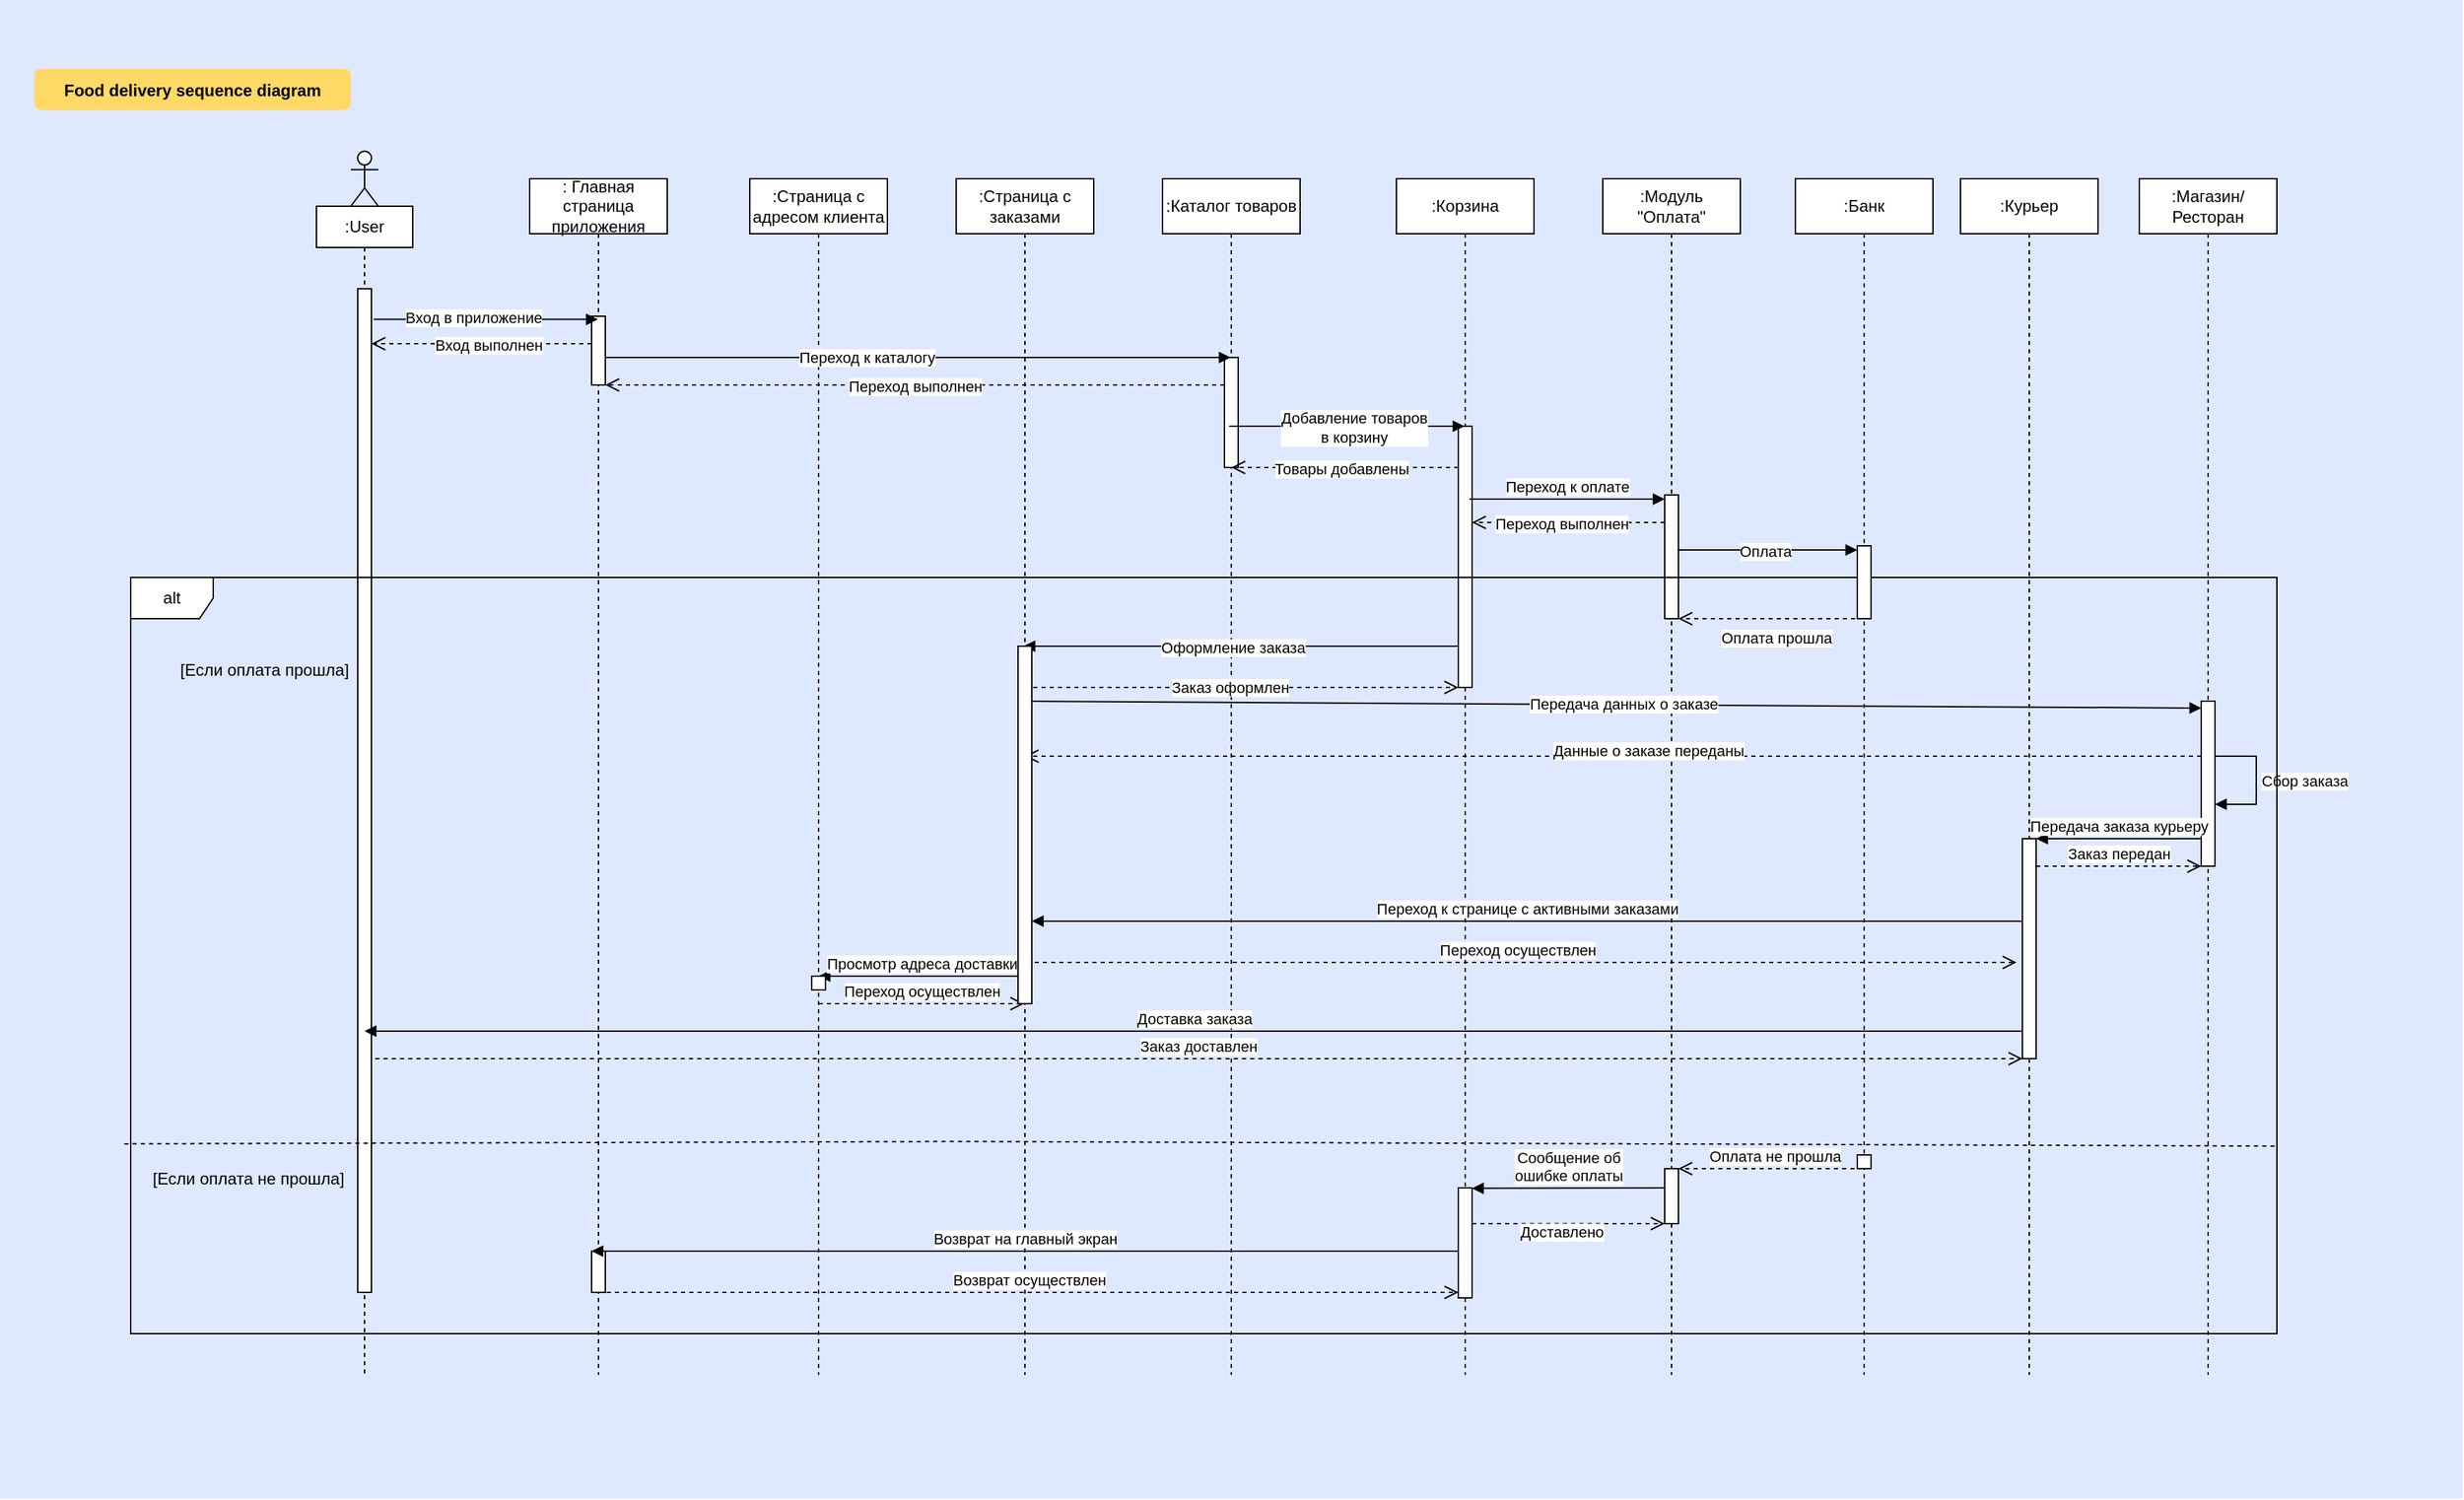 <mxfile version="24.4.4" type="device">
  <diagram name="Page-1" id="9361dd3d-8414-5efd-6122-117bd74ce7a7">
    <mxGraphModel dx="2404" dy="1534" grid="1" gridSize="10" guides="1" tooltips="1" connect="1" arrows="1" fold="1" page="0" pageScale="1.5" pageWidth="826" pageHeight="1169" background="none" math="0" shadow="0">
      <root>
        <mxCell id="0" />
        <mxCell id="1" parent="0" />
        <mxCell id="69" value="" style="fillColor=#DEE8FF;strokeColor=none" parent="1" vertex="1">
          <mxGeometry x="-105" y="-10" width="1790" height="1090" as="geometry" />
        </mxCell>
        <mxCell id="71" value="Food delivery sequence diagram" style="rounded=1;fontStyle=1;fillColor=#FFD966;strokeColor=none" parent="1" vertex="1">
          <mxGeometry x="-80" y="40" width="230" height="30" as="geometry" />
        </mxCell>
        <mxCell id="UPtsHk0D0u4_NF4o992L-101" value=": Главная страница приложения" style="shape=umlLifeline;perimeter=lifelinePerimeter;whiteSpace=wrap;html=1;container=1;dropTarget=0;collapsible=0;recursiveResize=0;outlineConnect=0;portConstraint=eastwest;newEdgeStyle={&quot;curved&quot;:0,&quot;rounded&quot;:0};" parent="1" vertex="1">
          <mxGeometry x="280" y="120" width="100" height="870" as="geometry" />
        </mxCell>
        <mxCell id="_cgKuGow4p5AxRxBIo20-82" value="" style="html=1;points=[[0,0,0,0,5],[0,1,0,0,-5],[1,0,0,0,5],[1,1,0,0,-5]];perimeter=orthogonalPerimeter;outlineConnect=0;targetShapes=umlLifeline;portConstraint=eastwest;newEdgeStyle={&quot;curved&quot;:0,&quot;rounded&quot;:0};" parent="UPtsHk0D0u4_NF4o992L-101" vertex="1">
          <mxGeometry x="45" y="100" width="10" height="50" as="geometry" />
        </mxCell>
        <mxCell id="_cgKuGow4p5AxRxBIo20-149" value="" style="html=1;points=[[0,0,0,0,5],[0,1,0,0,-5],[1,0,0,0,5],[1,1,0,0,-5]];perimeter=orthogonalPerimeter;outlineConnect=0;targetShapes=umlLifeline;portConstraint=eastwest;newEdgeStyle={&quot;curved&quot;:0,&quot;rounded&quot;:0};" parent="UPtsHk0D0u4_NF4o992L-101" vertex="1">
          <mxGeometry x="45" y="780" width="10" height="30" as="geometry" />
        </mxCell>
        <mxCell id="UPtsHk0D0u4_NF4o992L-102" value=":Каталог товаров" style="shape=umlLifeline;perimeter=lifelinePerimeter;whiteSpace=wrap;html=1;container=1;dropTarget=0;collapsible=0;recursiveResize=0;outlineConnect=0;portConstraint=eastwest;newEdgeStyle={&quot;curved&quot;:0,&quot;rounded&quot;:0};" parent="1" vertex="1">
          <mxGeometry x="740" y="120" width="100" height="870" as="geometry" />
        </mxCell>
        <mxCell id="_cgKuGow4p5AxRxBIo20-85" value="" style="html=1;points=[[0,0,0,0,5],[0,1,0,0,-5],[1,0,0,0,5],[1,1,0,0,-5]];perimeter=orthogonalPerimeter;outlineConnect=0;targetShapes=umlLifeline;portConstraint=eastwest;newEdgeStyle={&quot;curved&quot;:0,&quot;rounded&quot;:0};" parent="UPtsHk0D0u4_NF4o992L-102" vertex="1">
          <mxGeometry x="45" y="130" width="10" height="80" as="geometry" />
        </mxCell>
        <mxCell id="UPtsHk0D0u4_NF4o992L-103" value=":Корзина" style="shape=umlLifeline;perimeter=lifelinePerimeter;whiteSpace=wrap;html=1;container=1;dropTarget=0;collapsible=0;recursiveResize=0;outlineConnect=0;portConstraint=eastwest;newEdgeStyle={&quot;curved&quot;:0,&quot;rounded&quot;:0};" parent="1" vertex="1">
          <mxGeometry x="910" y="120" width="100" height="870" as="geometry" />
        </mxCell>
        <mxCell id="_cgKuGow4p5AxRxBIo20-86" value="" style="html=1;points=[[0,0,0,0,5],[0,1,0,0,-5],[1,0,0,0,5],[1,1,0,0,-5]];perimeter=orthogonalPerimeter;outlineConnect=0;targetShapes=umlLifeline;portConstraint=eastwest;newEdgeStyle={&quot;curved&quot;:0,&quot;rounded&quot;:0};" parent="UPtsHk0D0u4_NF4o992L-103" vertex="1">
          <mxGeometry x="45" y="180" width="10" height="190" as="geometry" />
        </mxCell>
        <mxCell id="_cgKuGow4p5AxRxBIo20-150" value="" style="html=1;points=[[0,0,0,0,5],[0,1,0,0,-5],[1,0,0,0,5],[1,1,0,0,-5]];perimeter=orthogonalPerimeter;outlineConnect=0;targetShapes=umlLifeline;portConstraint=eastwest;newEdgeStyle={&quot;curved&quot;:0,&quot;rounded&quot;:0};" parent="UPtsHk0D0u4_NF4o992L-103" vertex="1">
          <mxGeometry x="45" y="734" width="10" height="80" as="geometry" />
        </mxCell>
        <mxCell id="UPtsHk0D0u4_NF4o992L-104" value=":Модуль &quot;Оплата&quot;" style="shape=umlLifeline;perimeter=lifelinePerimeter;whiteSpace=wrap;html=1;container=1;dropTarget=0;collapsible=0;recursiveResize=0;outlineConnect=0;portConstraint=eastwest;newEdgeStyle={&quot;curved&quot;:0,&quot;rounded&quot;:0};" parent="1" vertex="1">
          <mxGeometry x="1060" y="120" width="100" height="870" as="geometry" />
        </mxCell>
        <mxCell id="_cgKuGow4p5AxRxBIo20-91" value="" style="html=1;points=[[0,0,0,0,5],[0,1,0,0,-5],[1,0,0,0,5],[1,1,0,0,-5]];perimeter=orthogonalPerimeter;outlineConnect=0;targetShapes=umlLifeline;portConstraint=eastwest;newEdgeStyle={&quot;curved&quot;:0,&quot;rounded&quot;:0};" parent="UPtsHk0D0u4_NF4o992L-104" vertex="1">
          <mxGeometry x="45" y="230" width="10" height="90" as="geometry" />
        </mxCell>
        <mxCell id="UPtsHk0D0u4_NF4o992L-105" value=":Курьер" style="shape=umlLifeline;perimeter=lifelinePerimeter;whiteSpace=wrap;html=1;container=1;dropTarget=0;collapsible=0;recursiveResize=0;outlineConnect=0;portConstraint=eastwest;newEdgeStyle={&quot;curved&quot;:0,&quot;rounded&quot;:0};" parent="1" vertex="1">
          <mxGeometry x="1320" y="120" width="100" height="870" as="geometry" />
        </mxCell>
        <mxCell id="_cgKuGow4p5AxRxBIo20-142" value="" style="html=1;points=[[0,0,0,0,5],[0,1,0,0,-5],[1,0,0,0,5],[1,1,0,0,-5]];perimeter=orthogonalPerimeter;outlineConnect=0;targetShapes=umlLifeline;portConstraint=eastwest;newEdgeStyle={&quot;curved&quot;:0,&quot;rounded&quot;:0};" parent="UPtsHk0D0u4_NF4o992L-105" vertex="1">
          <mxGeometry x="45" y="480" width="10" height="160" as="geometry" />
        </mxCell>
        <mxCell id="UPtsHk0D0u4_NF4o992L-106" value=":Магазин/Ресторан" style="shape=umlLifeline;perimeter=lifelinePerimeter;whiteSpace=wrap;html=1;container=1;dropTarget=0;collapsible=0;recursiveResize=0;outlineConnect=0;portConstraint=eastwest;newEdgeStyle={&quot;curved&quot;:0,&quot;rounded&quot;:0};" parent="1" vertex="1">
          <mxGeometry x="1450" y="120" width="100" height="870" as="geometry" />
        </mxCell>
        <mxCell id="_cgKuGow4p5AxRxBIo20-131" value="" style="html=1;points=[[0,0,0,0,5],[0,1,0,0,-5],[1,0,0,0,5],[1,1,0,0,-5]];perimeter=orthogonalPerimeter;outlineConnect=0;targetShapes=umlLifeline;portConstraint=eastwest;newEdgeStyle={&quot;curved&quot;:0,&quot;rounded&quot;:0};" parent="UPtsHk0D0u4_NF4o992L-106" vertex="1">
          <mxGeometry x="45" y="380" width="10" height="120" as="geometry" />
        </mxCell>
        <mxCell id="_cgKuGow4p5AxRxBIo20-132" value="Сбор заказа" style="html=1;align=left;spacingLeft=2;endArrow=block;rounded=0;edgeStyle=orthogonalEdgeStyle;curved=0;rounded=0;" parent="UPtsHk0D0u4_NF4o992L-106" target="_cgKuGow4p5AxRxBIo20-131" edge="1">
          <mxGeometry relative="1" as="geometry">
            <mxPoint x="55" y="420" as="sourcePoint" />
            <Array as="points">
              <mxPoint x="85" y="420" />
              <mxPoint x="85" y="455" />
            </Array>
            <mxPoint x="60" y="455.0" as="targetPoint" />
          </mxGeometry>
        </mxCell>
        <mxCell id="UPtsHk0D0u4_NF4o992L-107" value="" style="endArrow=block;endFill=1;html=1;rounded=0;exitX=0.056;exitY=1.242;exitDx=0;exitDy=0;exitPerimeter=0;" parent="1" target="UPtsHk0D0u4_NF4o992L-101" edge="1">
          <mxGeometry width="160" relative="1" as="geometry">
            <mxPoint x="166.72" y="222.292" as="sourcePoint" />
            <mxPoint x="330" y="220" as="targetPoint" />
          </mxGeometry>
        </mxCell>
        <mxCell id="_cgKuGow4p5AxRxBIo20-122" value="Вход в приложение" style="edgeLabel;html=1;align=center;verticalAlign=middle;resizable=0;points=[];" parent="UPtsHk0D0u4_NF4o992L-107" vertex="1" connectable="0">
          <mxGeometry x="-0.488" y="-3" relative="1" as="geometry">
            <mxPoint x="31" y="-5" as="offset" />
          </mxGeometry>
        </mxCell>
        <mxCell id="_cgKuGow4p5AxRxBIo20-76" value="" style="shape=umlLifeline;perimeter=lifelinePerimeter;whiteSpace=wrap;html=1;container=1;dropTarget=0;collapsible=0;recursiveResize=0;outlineConnect=0;portConstraint=eastwest;newEdgeStyle={&quot;curved&quot;:0,&quot;rounded&quot;:0};participant=umlActor;" parent="1" vertex="1">
          <mxGeometry x="150" y="100" width="20" height="890" as="geometry" />
        </mxCell>
        <mxCell id="_cgKuGow4p5AxRxBIo20-77" value="" style="html=1;points=[[0,0,0,0,5],[0,1,0,0,-5],[1,0,0,0,5],[1,1,0,0,-5]];perimeter=orthogonalPerimeter;outlineConnect=0;targetShapes=umlLifeline;portConstraint=eastwest;newEdgeStyle={&quot;curved&quot;:0,&quot;rounded&quot;:0};" parent="_cgKuGow4p5AxRxBIo20-76" vertex="1">
          <mxGeometry x="5" y="100" width="10" height="730" as="geometry" />
        </mxCell>
        <mxCell id="_cgKuGow4p5AxRxBIo20-78" value=":Страница с адресом клиента" style="shape=umlLifeline;perimeter=lifelinePerimeter;whiteSpace=wrap;html=1;container=1;dropTarget=0;collapsible=0;recursiveResize=0;outlineConnect=0;portConstraint=eastwest;newEdgeStyle={&quot;curved&quot;:0,&quot;rounded&quot;:0};" parent="1" vertex="1">
          <mxGeometry x="440" y="120" width="100" height="870" as="geometry" />
        </mxCell>
        <mxCell id="_cgKuGow4p5AxRxBIo20-83" value="" style="endArrow=block;endFill=1;html=1;rounded=0;" parent="1" edge="1">
          <mxGeometry width="160" relative="1" as="geometry">
            <mxPoint x="335" y="250" as="sourcePoint" />
            <mxPoint x="789.5" y="250" as="targetPoint" />
          </mxGeometry>
        </mxCell>
        <mxCell id="_cgKuGow4p5AxRxBIo20-121" value="Переход к каталогу" style="edgeLabel;html=1;align=center;verticalAlign=middle;resizable=0;points=[];" parent="_cgKuGow4p5AxRxBIo20-83" vertex="1" connectable="0">
          <mxGeometry x="-0.163" relative="1" as="geometry">
            <mxPoint as="offset" />
          </mxGeometry>
        </mxCell>
        <mxCell id="_cgKuGow4p5AxRxBIo20-84" value="" style="endArrow=block;endFill=1;html=1;rounded=0;" parent="1" edge="1">
          <mxGeometry width="160" relative="1" as="geometry">
            <mxPoint x="788.5" y="300" as="sourcePoint" />
            <mxPoint x="959.5" y="300" as="targetPoint" />
          </mxGeometry>
        </mxCell>
        <mxCell id="_cgKuGow4p5AxRxBIo20-120" value="Добавление товаров&lt;div&gt;в корзину&lt;/div&gt;" style="edgeLabel;html=1;align=center;verticalAlign=middle;resizable=0;points=[];" parent="_cgKuGow4p5AxRxBIo20-84" vertex="1" connectable="0">
          <mxGeometry x="0.056" y="-1" relative="1" as="geometry">
            <mxPoint as="offset" />
          </mxGeometry>
        </mxCell>
        <mxCell id="_cgKuGow4p5AxRxBIo20-87" value="" style="html=1;verticalAlign=bottom;endArrow=block;curved=0;rounded=0;" parent="1" edge="1" target="wxmbsowzTpM0wuH03mfB-80">
          <mxGeometry width="80" relative="1" as="geometry">
            <mxPoint x="1115" y="390" as="sourcePoint" />
            <mxPoint x="1249.5" y="390" as="targetPoint" />
          </mxGeometry>
        </mxCell>
        <mxCell id="_cgKuGow4p5AxRxBIo20-119" value="Оплата" style="edgeLabel;html=1;align=center;verticalAlign=middle;resizable=0;points=[];" parent="_cgKuGow4p5AxRxBIo20-87" vertex="1" connectable="0">
          <mxGeometry x="-0.03" y="-1" relative="1" as="geometry">
            <mxPoint as="offset" />
          </mxGeometry>
        </mxCell>
        <mxCell id="_cgKuGow4p5AxRxBIo20-90" value="alt" style="shape=umlFrame;whiteSpace=wrap;html=1;pointerEvents=0;" parent="1" vertex="1">
          <mxGeometry x="-10" y="410" width="1560" height="550" as="geometry" />
        </mxCell>
        <mxCell id="_cgKuGow4p5AxRxBIo20-93" value="" style="endArrow=none;dashed=1;html=1;rounded=0;exitX=-0.003;exitY=0.749;exitDx=0;exitDy=0;exitPerimeter=0;entryX=1;entryY=0.752;entryDx=0;entryDy=0;entryPerimeter=0;" parent="1" edge="1" target="_cgKuGow4p5AxRxBIo20-90" source="_cgKuGow4p5AxRxBIo20-90">
          <mxGeometry width="50" height="50" relative="1" as="geometry">
            <mxPoint x="1.634e-13" y="821.23" as="sourcePoint" />
            <mxPoint x="1520" y="820" as="targetPoint" />
            <Array as="points">
              <mxPoint x="594.68" y="820.23" />
            </Array>
          </mxGeometry>
        </mxCell>
        <mxCell id="_cgKuGow4p5AxRxBIo20-94" value="[Если оплата прошла]" style="text;strokeColor=none;fillColor=none;align=left;verticalAlign=middle;spacingTop=-1;spacingLeft=4;spacingRight=4;rotatable=0;labelPosition=right;points=[];portConstraint=eastwest;" parent="1" vertex="1">
          <mxGeometry x="20" y="470" height="14" as="geometry" />
        </mxCell>
        <mxCell id="_cgKuGow4p5AxRxBIo20-95" value="[Если оплата не прошла]" style="text;strokeColor=none;fillColor=none;align=left;verticalAlign=middle;spacingTop=-1;spacingLeft=4;spacingRight=4;rotatable=0;labelPosition=right;points=[];portConstraint=eastwest;" parent="1" vertex="1">
          <mxGeometry x="-20" y="840" width="20" height="14" as="geometry" />
        </mxCell>
        <mxCell id="_cgKuGow4p5AxRxBIo20-96" value="" style="html=1;verticalAlign=bottom;endArrow=open;dashed=1;endSize=8;curved=0;rounded=0;" parent="1" edge="1">
          <mxGeometry relative="1" as="geometry">
            <mxPoint x="1249.5" y="440" as="sourcePoint" />
            <mxPoint x="1115" y="440" as="targetPoint" />
            <Array as="points">
              <mxPoint x="1155" y="440" />
            </Array>
          </mxGeometry>
        </mxCell>
        <mxCell id="_cgKuGow4p5AxRxBIo20-116" value="Оплата прошла" style="edgeLabel;html=1;align=center;verticalAlign=middle;resizable=0;points=[];" parent="_cgKuGow4p5AxRxBIo20-96" vertex="1" connectable="0">
          <mxGeometry x="-0.058" relative="1" as="geometry">
            <mxPoint y="14" as="offset" />
          </mxGeometry>
        </mxCell>
        <mxCell id="_cgKuGow4p5AxRxBIo20-97" value="" style="text;strokeColor=none;fillColor=none;align=left;verticalAlign=middle;spacingTop=-1;spacingLeft=4;spacingRight=4;rotatable=0;labelPosition=right;points=[];portConstraint=eastwest;" parent="1" vertex="1">
          <mxGeometry x="700" y="500" width="20" height="14" as="geometry" />
        </mxCell>
        <mxCell id="_cgKuGow4p5AxRxBIo20-98" value=":Страница с заказами" style="shape=umlLifeline;perimeter=lifelinePerimeter;whiteSpace=wrap;html=1;container=1;dropTarget=0;collapsible=0;recursiveResize=0;outlineConnect=0;portConstraint=eastwest;newEdgeStyle={&quot;curved&quot;:0,&quot;rounded&quot;:0};" parent="1" vertex="1">
          <mxGeometry x="590" y="120" width="100" height="870" as="geometry" />
        </mxCell>
        <mxCell id="_cgKuGow4p5AxRxBIo20-100" value="" style="html=1;verticalAlign=bottom;endArrow=block;curved=0;rounded=0;" parent="1" edge="1">
          <mxGeometry width="80" relative="1" as="geometry">
            <mxPoint x="955" y="460.0" as="sourcePoint" />
            <mxPoint x="638.962" y="460.0" as="targetPoint" />
          </mxGeometry>
        </mxCell>
        <mxCell id="_cgKuGow4p5AxRxBIo20-117" value="Оформление заказа" style="edgeLabel;html=1;align=center;verticalAlign=middle;resizable=0;points=[];" parent="_cgKuGow4p5AxRxBIo20-100" vertex="1" connectable="0">
          <mxGeometry x="0.15" y="1" relative="1" as="geometry">
            <mxPoint x="17" as="offset" />
          </mxGeometry>
        </mxCell>
        <mxCell id="_cgKuGow4p5AxRxBIo20-106" value="" style="html=1;verticalAlign=bottom;endArrow=open;dashed=1;endSize=8;curved=0;rounded=0;" parent="1" target="_cgKuGow4p5AxRxBIo20-86" edge="1">
          <mxGeometry relative="1" as="geometry">
            <mxPoint x="640" y="490" as="sourcePoint" />
            <mxPoint x="949.83" y="490" as="targetPoint" />
          </mxGeometry>
        </mxCell>
        <mxCell id="_cgKuGow4p5AxRxBIo20-118" value="Заказ оформлен" style="edgeLabel;html=1;align=center;verticalAlign=middle;resizable=0;points=[];" parent="_cgKuGow4p5AxRxBIo20-106" vertex="1" connectable="0">
          <mxGeometry x="-0.298" y="1" relative="1" as="geometry">
            <mxPoint x="38" y="1" as="offset" />
          </mxGeometry>
        </mxCell>
        <mxCell id="_cgKuGow4p5AxRxBIo20-107" value="" style="text;strokeColor=none;fillColor=none;align=left;verticalAlign=middle;spacingTop=-1;spacingLeft=4;spacingRight=4;rotatable=0;labelPosition=right;points=[];portConstraint=eastwest;" parent="1" vertex="1">
          <mxGeometry x="820" y="500" width="20" height="14" as="geometry" />
        </mxCell>
        <mxCell id="_cgKuGow4p5AxRxBIo20-110" value="" style="html=1;verticalAlign=bottom;endArrow=block;curved=0;rounded=0;entryX=0;entryY=0;entryDx=0;entryDy=5;entryPerimeter=0;" parent="1" edge="1" target="_cgKuGow4p5AxRxBIo20-131">
          <mxGeometry relative="1" as="geometry">
            <mxPoint x="640.371" y="500" as="sourcePoint" />
            <mxPoint x="1425" y="500" as="targetPoint" />
          </mxGeometry>
        </mxCell>
        <mxCell id="_cgKuGow4p5AxRxBIo20-115" value="Передача данных о заказе" style="edgeLabel;html=1;align=center;verticalAlign=middle;resizable=0;points=[];" parent="_cgKuGow4p5AxRxBIo20-110" vertex="1" connectable="0">
          <mxGeometry x="0.016" y="1" relative="1" as="geometry">
            <mxPoint as="offset" />
          </mxGeometry>
        </mxCell>
        <mxCell id="_cgKuGow4p5AxRxBIo20-111" value="" style="html=1;verticalAlign=bottom;endArrow=open;dashed=1;endSize=8;curved=0;rounded=0;" parent="1" source="_cgKuGow4p5AxRxBIo20-131" edge="1">
          <mxGeometry relative="1" as="geometry">
            <mxPoint x="639.833" y="540" as="targetPoint" />
            <mxPoint x="1420" y="540" as="sourcePoint" />
          </mxGeometry>
        </mxCell>
        <mxCell id="_cgKuGow4p5AxRxBIo20-114" value="Данные о заказе переданы" style="edgeLabel;html=1;align=center;verticalAlign=middle;resizable=0;points=[];" parent="_cgKuGow4p5AxRxBIo20-111" vertex="1" connectable="0">
          <mxGeometry x="-0.06" y="-4" relative="1" as="geometry">
            <mxPoint as="offset" />
          </mxGeometry>
        </mxCell>
        <mxCell id="_cgKuGow4p5AxRxBIo20-128" value="Передача заказа курьеру" style="html=1;verticalAlign=bottom;endArrow=block;curved=0;rounded=0;" parent="1" source="_cgKuGow4p5AxRxBIo20-131" edge="1" target="_cgKuGow4p5AxRxBIo20-142">
          <mxGeometry width="80" relative="1" as="geometry">
            <mxPoint x="1420" y="600" as="sourcePoint" />
            <mxPoint x="1380" y="600" as="targetPoint" />
          </mxGeometry>
        </mxCell>
        <mxCell id="_cgKuGow4p5AxRxBIo20-133" value="Заказ передан" style="html=1;verticalAlign=bottom;endArrow=open;dashed=1;endSize=8;curved=0;rounded=0;" parent="1" edge="1" target="_cgKuGow4p5AxRxBIo20-131" source="_cgKuGow4p5AxRxBIo20-142">
          <mxGeometry relative="1" as="geometry">
            <mxPoint x="1369.998" y="620" as="sourcePoint" />
            <mxPoint x="1504.81" y="620" as="targetPoint" />
          </mxGeometry>
        </mxCell>
        <mxCell id="_cgKuGow4p5AxRxBIo20-134" value="Переход к странице с активными заказами" style="html=1;verticalAlign=bottom;endArrow=block;curved=0;rounded=0;" parent="1" edge="1">
          <mxGeometry width="80" relative="1" as="geometry">
            <mxPoint x="1365" y="660" as="sourcePoint" />
            <mxPoint x="645" y="660" as="targetPoint" />
          </mxGeometry>
        </mxCell>
        <mxCell id="_cgKuGow4p5AxRxBIo20-135" value="Переход осуществлен" style="html=1;verticalAlign=bottom;endArrow=open;dashed=1;endSize=8;curved=0;rounded=0;" parent="1" edge="1">
          <mxGeometry relative="1" as="geometry">
            <mxPoint x="635" y="690" as="sourcePoint" />
            <mxPoint x="1360.75" y="690" as="targetPoint" />
          </mxGeometry>
        </mxCell>
        <mxCell id="_cgKuGow4p5AxRxBIo20-136" value="Просмотр адреса доставки" style="html=1;verticalAlign=bottom;endArrow=block;curved=0;rounded=0;" parent="1" target="_cgKuGow4p5AxRxBIo20-78" edge="1">
          <mxGeometry width="80" relative="1" as="geometry">
            <mxPoint x="639.5" y="700" as="sourcePoint" />
            <mxPoint x="500" y="700" as="targetPoint" />
          </mxGeometry>
        </mxCell>
        <mxCell id="_cgKuGow4p5AxRxBIo20-137" value="Переход осуществлен" style="html=1;verticalAlign=bottom;endArrow=open;dashed=1;endSize=8;curved=0;rounded=0;" parent="1" edge="1">
          <mxGeometry relative="1" as="geometry">
            <mxPoint x="490" y="720" as="sourcePoint" />
            <mxPoint x="639.5" y="720" as="targetPoint" />
          </mxGeometry>
        </mxCell>
        <mxCell id="_cgKuGow4p5AxRxBIo20-138" value="Доставка заказа" style="html=1;verticalAlign=bottom;endArrow=block;curved=0;rounded=0;" parent="1" source="_cgKuGow4p5AxRxBIo20-142" edge="1">
          <mxGeometry width="80" relative="1" as="geometry">
            <mxPoint x="80" y="740" as="sourcePoint" />
            <mxPoint x="160" y="740" as="targetPoint" />
          </mxGeometry>
        </mxCell>
        <mxCell id="_cgKuGow4p5AxRxBIo20-139" value="Заказ доставлен" style="html=1;verticalAlign=bottom;endArrow=open;dashed=1;endSize=8;curved=0;rounded=0;" parent="1" target="_cgKuGow4p5AxRxBIo20-142" edge="1">
          <mxGeometry relative="1" as="geometry">
            <mxPoint x="167.75" y="760" as="sourcePoint" />
            <mxPoint x="492.25" y="760" as="targetPoint" />
          </mxGeometry>
        </mxCell>
        <mxCell id="_cgKuGow4p5AxRxBIo20-143" value="" style="html=1;points=[[0,0,0,0,5],[0,1,0,0,-5],[1,0,0,0,5],[1,1,0,0,-5]];perimeter=orthogonalPerimeter;outlineConnect=0;targetShapes=umlLifeline;portConstraint=eastwest;newEdgeStyle={&quot;curved&quot;:0,&quot;rounded&quot;:0};" parent="1" vertex="1">
          <mxGeometry x="635" y="460" width="10" height="260" as="geometry" />
        </mxCell>
        <mxCell id="_cgKuGow4p5AxRxBIo20-144" value="" style="html=1;points=[[0,0,0,0,5],[0,1,0,0,-5],[1,0,0,0,5],[1,1,0,0,-5]];perimeter=orthogonalPerimeter;outlineConnect=0;targetShapes=umlLifeline;portConstraint=eastwest;newEdgeStyle={&quot;curved&quot;:0,&quot;rounded&quot;:0};" parent="1" vertex="1">
          <mxGeometry x="485" y="700" width="10" height="10" as="geometry" />
        </mxCell>
        <mxCell id="_cgKuGow4p5AxRxBIo20-145" value="Оплата не прошла" style="html=1;verticalAlign=bottom;endArrow=open;dashed=1;endSize=8;curved=0;rounded=0;" parent="1" target="wxmbsowzTpM0wuH03mfB-83" edge="1">
          <mxGeometry relative="1" as="geometry">
            <mxPoint x="1255" y="840" as="sourcePoint" />
            <mxPoint x="1110" y="840" as="targetPoint" />
          </mxGeometry>
        </mxCell>
        <mxCell id="_cgKuGow4p5AxRxBIo20-147" value="Возврат на главный экран" style="html=1;verticalAlign=bottom;endArrow=block;curved=0;rounded=0;" parent="1" edge="1">
          <mxGeometry width="80" relative="1" as="geometry">
            <mxPoint x="955.03" y="900" as="sourcePoint" />
            <mxPoint x="324.977" y="900" as="targetPoint" />
          </mxGeometry>
        </mxCell>
        <mxCell id="_cgKuGow4p5AxRxBIo20-148" value="Возврат осуществлен" style="html=1;verticalAlign=bottom;endArrow=open;dashed=1;endSize=8;curved=0;rounded=0;" parent="1" edge="1">
          <mxGeometry relative="1" as="geometry">
            <mxPoint x="330" y="930" as="sourcePoint" />
            <mxPoint x="955" y="930" as="targetPoint" />
          </mxGeometry>
        </mxCell>
        <mxCell id="wxmbsowzTpM0wuH03mfB-71" value="Переход выполнен" style="html=1;verticalAlign=bottom;endArrow=open;dashed=1;endSize=8;curved=0;rounded=0;" edge="1" parent="1" source="_cgKuGow4p5AxRxBIo20-85" target="_cgKuGow4p5AxRxBIo20-82">
          <mxGeometry y="10" relative="1" as="geometry">
            <mxPoint x="780" y="270" as="sourcePoint" />
            <mxPoint x="340" y="270" as="targetPoint" />
            <mxPoint as="offset" />
          </mxGeometry>
        </mxCell>
        <mxCell id="wxmbsowzTpM0wuH03mfB-72" value="Вход выполнен" style="html=1;verticalAlign=bottom;endArrow=open;dashed=1;endSize=8;curved=0;rounded=0;" edge="1" parent="1">
          <mxGeometry x="-0.062" y="10" relative="1" as="geometry">
            <mxPoint x="325" y="240" as="sourcePoint" />
            <mxPoint x="165" y="240" as="targetPoint" />
            <mxPoint as="offset" />
          </mxGeometry>
        </mxCell>
        <mxCell id="wxmbsowzTpM0wuH03mfB-74" value="Товары добавлены" style="html=1;verticalAlign=bottom;endArrow=open;dashed=1;endSize=8;curved=0;rounded=0;" edge="1" parent="1">
          <mxGeometry x="0.03" y="10" relative="1" as="geometry">
            <mxPoint x="955" y="330" as="sourcePoint" />
            <mxPoint x="790" y="330" as="targetPoint" />
            <mxPoint as="offset" />
          </mxGeometry>
        </mxCell>
        <mxCell id="wxmbsowzTpM0wuH03mfB-75" value=":Банк" style="shape=umlLifeline;perimeter=lifelinePerimeter;whiteSpace=wrap;html=1;container=1;dropTarget=0;collapsible=0;recursiveResize=0;outlineConnect=0;portConstraint=eastwest;newEdgeStyle={&quot;curved&quot;:0,&quot;rounded&quot;:0};" vertex="1" parent="1">
          <mxGeometry x="1200" y="120" width="100" height="870" as="geometry" />
        </mxCell>
        <mxCell id="wxmbsowzTpM0wuH03mfB-80" value="" style="html=1;points=[[0,0,0,0,5],[0,1,0,0,-5],[1,0,0,0,5],[1,1,0,0,-5]];perimeter=orthogonalPerimeter;outlineConnect=0;targetShapes=umlLifeline;portConstraint=eastwest;newEdgeStyle={&quot;curved&quot;:0,&quot;rounded&quot;:0};" vertex="1" parent="wxmbsowzTpM0wuH03mfB-75">
          <mxGeometry x="45" y="267" width="10" height="53" as="geometry" />
        </mxCell>
        <mxCell id="_cgKuGow4p5AxRxBIo20-146" value="" style="html=1;points=[[0,0,0,0,5],[0,1,0,0,-5],[1,0,0,0,5],[1,1,0,0,-5]];perimeter=orthogonalPerimeter;outlineConnect=0;targetShapes=umlLifeline;portConstraint=eastwest;newEdgeStyle={&quot;curved&quot;:0,&quot;rounded&quot;:0};" parent="wxmbsowzTpM0wuH03mfB-75" vertex="1">
          <mxGeometry x="45" y="710" width="10" height="10" as="geometry" />
        </mxCell>
        <mxCell id="wxmbsowzTpM0wuH03mfB-76" value="Переход к оплате" style="html=1;verticalAlign=bottom;endArrow=block;curved=0;rounded=0;exitX=0.815;exitY=0.279;exitDx=0;exitDy=0;exitPerimeter=0;" edge="1" parent="1" source="_cgKuGow4p5AxRxBIo20-86" target="_cgKuGow4p5AxRxBIo20-91">
          <mxGeometry width="80" relative="1" as="geometry">
            <mxPoint x="965" y="350" as="sourcePoint" />
            <mxPoint x="1045" y="350" as="targetPoint" />
          </mxGeometry>
        </mxCell>
        <mxCell id="wxmbsowzTpM0wuH03mfB-77" value="Переход выполнен" style="html=1;verticalAlign=bottom;endArrow=open;dashed=1;endSize=8;curved=0;rounded=0;" edge="1" parent="1">
          <mxGeometry x="0.071" y="10" relative="1" as="geometry">
            <mxPoint x="1105" y="370" as="sourcePoint" />
            <mxPoint x="965" y="370" as="targetPoint" />
            <mxPoint as="offset" />
          </mxGeometry>
        </mxCell>
        <mxCell id="wxmbsowzTpM0wuH03mfB-81" value=":User" style="html=1;whiteSpace=wrap;" vertex="1" parent="1">
          <mxGeometry x="125" y="140" width="70" height="30" as="geometry" />
        </mxCell>
        <mxCell id="wxmbsowzTpM0wuH03mfB-83" value="" style="html=1;points=[[0,0,0,0,5],[0,1,0,0,-5],[1,0,0,0,5],[1,1,0,0,-5]];perimeter=orthogonalPerimeter;outlineConnect=0;targetShapes=umlLifeline;portConstraint=eastwest;newEdgeStyle={&quot;curved&quot;:0,&quot;rounded&quot;:0};" vertex="1" parent="1">
          <mxGeometry x="1105" y="840" width="10" height="40" as="geometry" />
        </mxCell>
        <mxCell id="wxmbsowzTpM0wuH03mfB-84" value="Сообщение об&lt;div&gt;ошибке оплаты&lt;/div&gt;" style="html=1;verticalAlign=bottom;endArrow=block;curved=0;rounded=0;entryX=0.995;entryY=0.004;entryDx=0;entryDy=0;entryPerimeter=0;" edge="1" parent="1" target="_cgKuGow4p5AxRxBIo20-150">
          <mxGeometry width="80" relative="1" as="geometry">
            <mxPoint x="1105" y="854" as="sourcePoint" />
            <mxPoint x="970" y="854" as="targetPoint" />
          </mxGeometry>
        </mxCell>
        <mxCell id="wxmbsowzTpM0wuH03mfB-85" value="Доставлено" style="html=1;verticalAlign=bottom;endArrow=open;dashed=1;endSize=8;curved=0;rounded=0;" edge="1" parent="1" source="_cgKuGow4p5AxRxBIo20-150" target="wxmbsowzTpM0wuH03mfB-83">
          <mxGeometry x="-0.071" y="-15" relative="1" as="geometry">
            <mxPoint x="1080" y="810" as="sourcePoint" />
            <mxPoint x="1000" y="810" as="targetPoint" />
            <mxPoint as="offset" />
          </mxGeometry>
        </mxCell>
      </root>
    </mxGraphModel>
  </diagram>
</mxfile>
